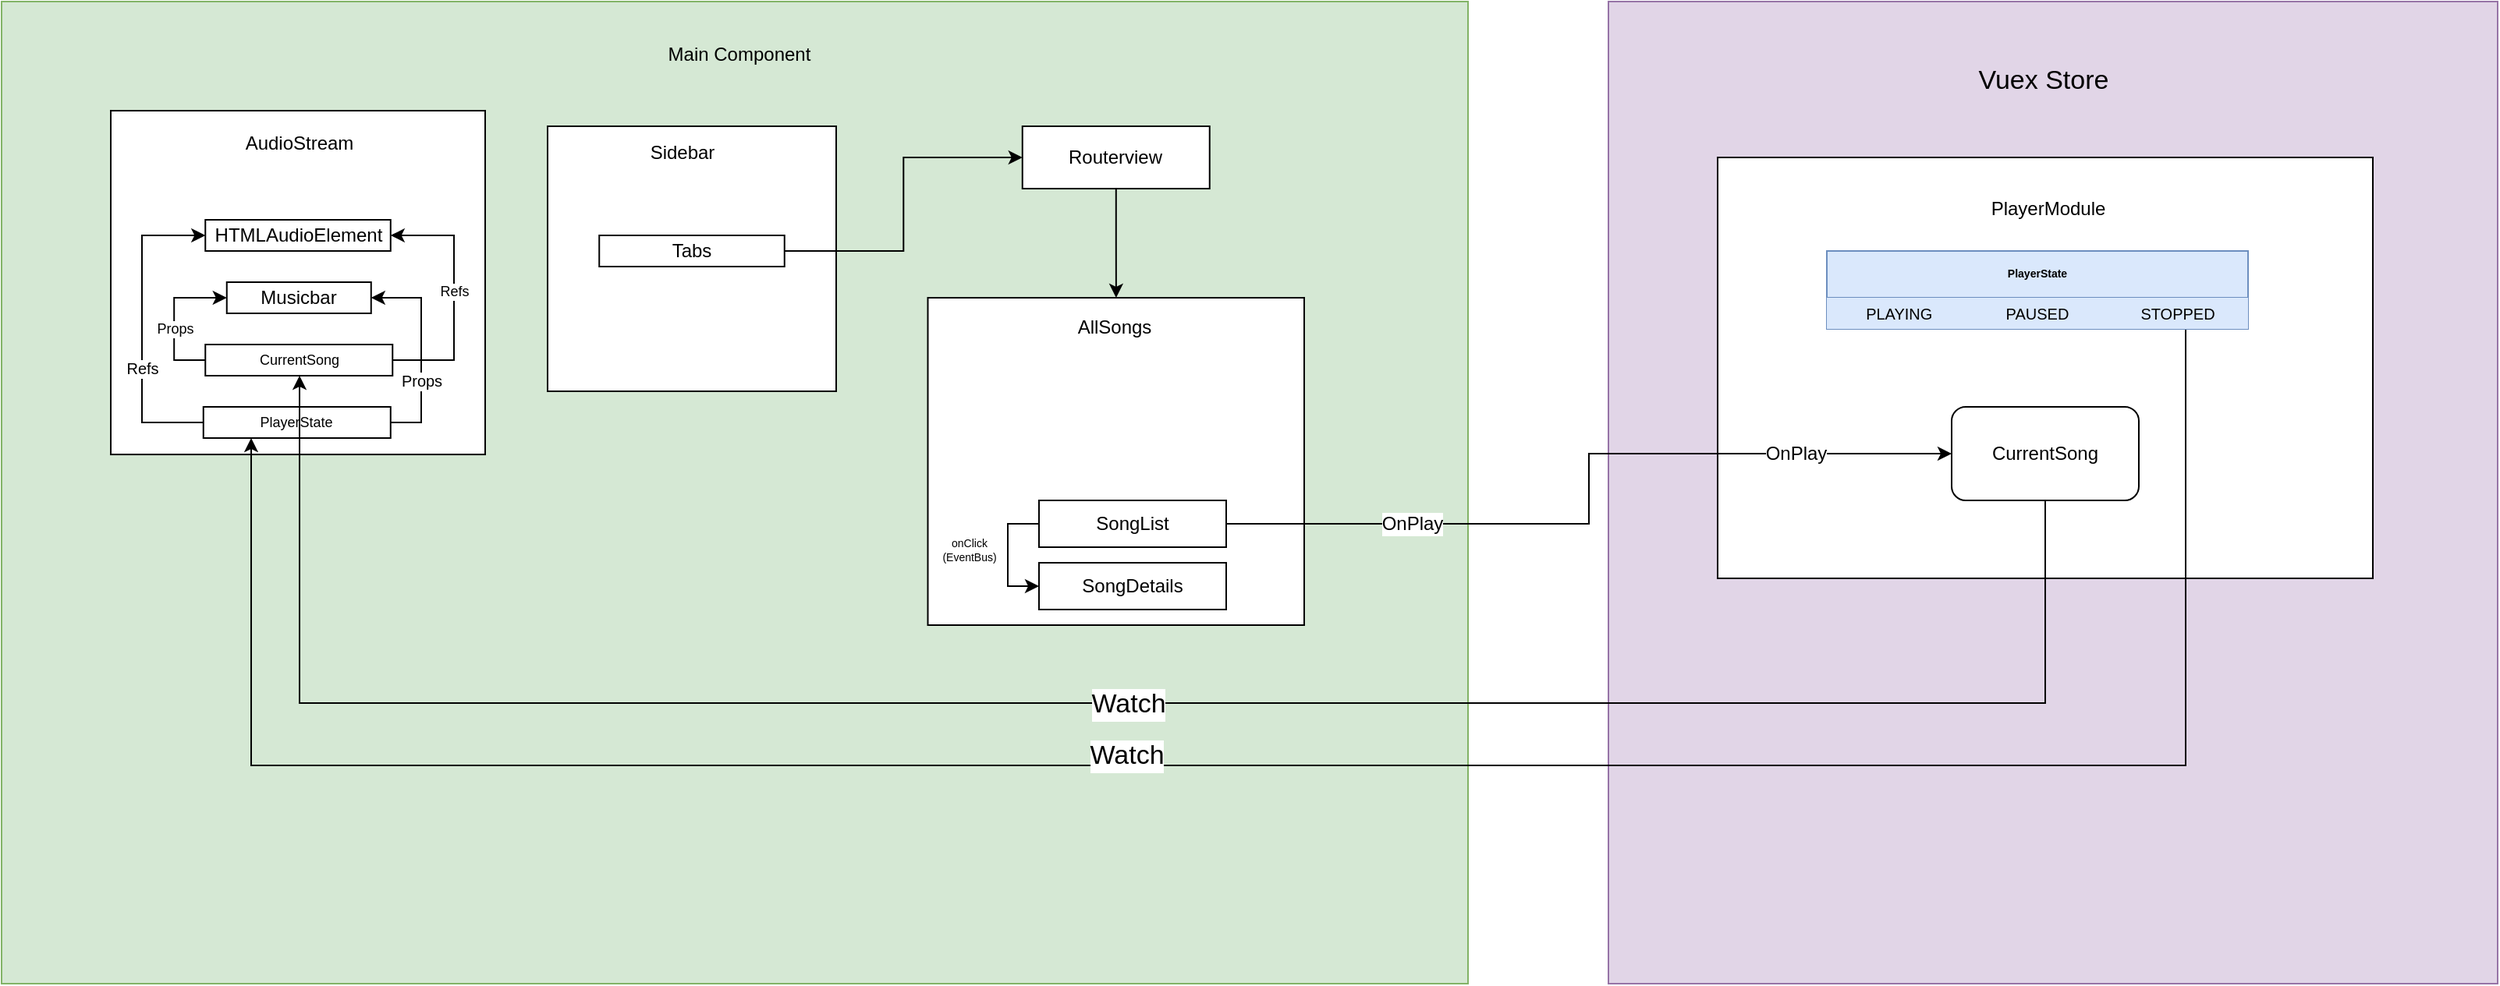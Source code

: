 <mxfile version="14.2.7" type="github">
  <diagram id="kgpKYQtTHZ0yAKxKKP6v" name="Page-1">
    <mxGraphModel dx="2370" dy="1323" grid="1" gridSize="10" guides="1" tooltips="1" connect="1" arrows="1" fold="1" page="1" pageScale="1" pageWidth="850" pageHeight="1100" math="0" shadow="0">
      <root>
        <mxCell id="0" />
        <mxCell id="1" parent="0" />
        <mxCell id="_pVvDDTqTVWBj4t2EdJC-2" value="&lt;div&gt;Main Component&lt;/div&gt;" style="rounded=0;whiteSpace=wrap;html=1;align=start;container=1;movableLabel=1;fillColor=#d5e8d4;strokeColor=#82b366;recursiveResize=0;" vertex="1" parent="1">
          <mxGeometry x="50" y="40" width="940" height="630" as="geometry">
            <mxPoint x="3" y="-281" as="offset" />
          </mxGeometry>
        </mxCell>
        <mxCell id="_pVvDDTqTVWBj4t2EdJC-4" value="AudioStream" style="rounded=0;whiteSpace=wrap;html=1;movableLabel=1;" vertex="1" parent="_pVvDDTqTVWBj4t2EdJC-2">
          <mxGeometry x="70" y="70" width="240" height="220.54" as="geometry">
            <mxPoint x="1" y="-89" as="offset" />
          </mxGeometry>
        </mxCell>
        <mxCell id="_pVvDDTqTVWBj4t2EdJC-5" value="HTMLAudioElement" style="rounded=0;whiteSpace=wrap;html=1;" vertex="1" parent="_pVvDDTqTVWBj4t2EdJC-2">
          <mxGeometry x="130.63" y="140" width="118.75" height="20" as="geometry" />
        </mxCell>
        <mxCell id="_pVvDDTqTVWBj4t2EdJC-6" value="Musicbar" style="rounded=0;whiteSpace=wrap;html=1;" vertex="1" parent="_pVvDDTqTVWBj4t2EdJC-2">
          <mxGeometry x="144.38" y="180" width="92.5" height="20" as="geometry" />
        </mxCell>
        <mxCell id="_pVvDDTqTVWBj4t2EdJC-7" value="Sidebar" style="rounded=0;whiteSpace=wrap;html=1;movableLabel=1;" vertex="1" parent="_pVvDDTqTVWBj4t2EdJC-2">
          <mxGeometry x="350" y="80" width="185" height="170" as="geometry">
            <mxPoint x="-6" y="-68" as="offset" />
          </mxGeometry>
        </mxCell>
        <mxCell id="_pVvDDTqTVWBj4t2EdJC-74" style="edgeStyle=orthogonalEdgeStyle;rounded=0;orthogonalLoop=1;jettySize=auto;html=1;entryX=0;entryY=0.5;entryDx=0;entryDy=0;fontSize=9;" edge="1" parent="_pVvDDTqTVWBj4t2EdJC-2" source="_pVvDDTqTVWBj4t2EdJC-8" target="_pVvDDTqTVWBj4t2EdJC-10">
          <mxGeometry relative="1" as="geometry" />
        </mxCell>
        <mxCell id="_pVvDDTqTVWBj4t2EdJC-8" value="Tabs" style="rounded=0;whiteSpace=wrap;html=1;" vertex="1" parent="_pVvDDTqTVWBj4t2EdJC-2">
          <mxGeometry x="383.12" y="150" width="118.75" height="20" as="geometry" />
        </mxCell>
        <mxCell id="_pVvDDTqTVWBj4t2EdJC-36" value="" style="edgeStyle=orthogonalEdgeStyle;rounded=0;orthogonalLoop=1;jettySize=auto;html=1;" edge="1" parent="_pVvDDTqTVWBj4t2EdJC-2" source="_pVvDDTqTVWBj4t2EdJC-10" target="_pVvDDTqTVWBj4t2EdJC-35">
          <mxGeometry relative="1" as="geometry" />
        </mxCell>
        <mxCell id="_pVvDDTqTVWBj4t2EdJC-10" value="Routerview" style="rounded=0;whiteSpace=wrap;html=1;" vertex="1" parent="_pVvDDTqTVWBj4t2EdJC-2">
          <mxGeometry x="654.38" y="80" width="120" height="40" as="geometry" />
        </mxCell>
        <mxCell id="_pVvDDTqTVWBj4t2EdJC-35" value="AllSongs" style="whiteSpace=wrap;html=1;rounded=0;movableLabel=1;" vertex="1" parent="_pVvDDTqTVWBj4t2EdJC-2">
          <mxGeometry x="593.75" y="190" width="241.25" height="210" as="geometry">
            <mxPoint x="-1" y="-86" as="offset" />
          </mxGeometry>
        </mxCell>
        <mxCell id="_pVvDDTqTVWBj4t2EdJC-39" style="edgeStyle=orthogonalEdgeStyle;rounded=0;orthogonalLoop=1;jettySize=auto;html=1;entryX=0;entryY=0.5;entryDx=0;entryDy=0;exitX=0;exitY=0.5;exitDx=0;exitDy=0;" edge="1" parent="_pVvDDTqTVWBj4t2EdJC-2" source="_pVvDDTqTVWBj4t2EdJC-37" target="_pVvDDTqTVWBj4t2EdJC-38">
          <mxGeometry relative="1" as="geometry" />
        </mxCell>
        <mxCell id="_pVvDDTqTVWBj4t2EdJC-37" value="SongList" style="rounded=0;whiteSpace=wrap;html=1;" vertex="1" parent="_pVvDDTqTVWBj4t2EdJC-2">
          <mxGeometry x="665" y="320" width="120" height="30" as="geometry" />
        </mxCell>
        <mxCell id="_pVvDDTqTVWBj4t2EdJC-38" value="SongDetails" style="rounded=0;whiteSpace=wrap;html=1;" vertex="1" parent="_pVvDDTqTVWBj4t2EdJC-2">
          <mxGeometry x="665" y="360" width="120" height="30" as="geometry" />
        </mxCell>
        <mxCell id="_pVvDDTqTVWBj4t2EdJC-41" value="&lt;font style=&quot;font-size: 7px&quot;&gt;onClick&lt;br style=&quot;font-size: 7px&quot;&gt;(EventBus)&lt;br style=&quot;font-size: 7px&quot;&gt;&lt;/font&gt;" style="text;html=1;strokeColor=none;fillColor=none;align=center;verticalAlign=middle;whiteSpace=wrap;rounded=0;fontSize=7;" vertex="1" parent="_pVvDDTqTVWBj4t2EdJC-2">
          <mxGeometry x="587.13" y="350" width="67.25" height="3" as="geometry" />
        </mxCell>
        <mxCell id="_pVvDDTqTVWBj4t2EdJC-69" style="edgeStyle=orthogonalEdgeStyle;rounded=0;orthogonalLoop=1;jettySize=auto;html=1;entryX=0;entryY=0.5;entryDx=0;entryDy=0;fontSize=9;exitX=0;exitY=0.5;exitDx=0;exitDy=0;" edge="1" parent="_pVvDDTqTVWBj4t2EdJC-2" source="_pVvDDTqTVWBj4t2EdJC-66" target="_pVvDDTqTVWBj4t2EdJC-6">
          <mxGeometry relative="1" as="geometry" />
        </mxCell>
        <mxCell id="_pVvDDTqTVWBj4t2EdJC-71" value="Props" style="edgeLabel;html=1;align=center;verticalAlign=middle;resizable=0;points=[];fontSize=9;" vertex="1" connectable="0" parent="_pVvDDTqTVWBj4t2EdJC-69">
          <mxGeometry x="-0.041" relative="1" as="geometry">
            <mxPoint y="5.03" as="offset" />
          </mxGeometry>
        </mxCell>
        <mxCell id="_pVvDDTqTVWBj4t2EdJC-70" style="edgeStyle=orthogonalEdgeStyle;rounded=0;orthogonalLoop=1;jettySize=auto;html=1;entryX=1;entryY=0.5;entryDx=0;entryDy=0;fontSize=9;exitX=1;exitY=0.5;exitDx=0;exitDy=0;" edge="1" parent="_pVvDDTqTVWBj4t2EdJC-2" source="_pVvDDTqTVWBj4t2EdJC-66" target="_pVvDDTqTVWBj4t2EdJC-5">
          <mxGeometry relative="1" as="geometry">
            <Array as="points">
              <mxPoint x="290" y="230" />
              <mxPoint x="290" y="150" />
            </Array>
          </mxGeometry>
        </mxCell>
        <mxCell id="_pVvDDTqTVWBj4t2EdJC-73" value="Refs" style="edgeLabel;html=1;align=center;verticalAlign=middle;resizable=0;points=[];fontSize=9;" vertex="1" connectable="0" parent="_pVvDDTqTVWBj4t2EdJC-70">
          <mxGeometry x="0.221" relative="1" as="geometry">
            <mxPoint y="14.12" as="offset" />
          </mxGeometry>
        </mxCell>
        <mxCell id="_pVvDDTqTVWBj4t2EdJC-66" value="CurrentSong" style="rounded=0;whiteSpace=wrap;html=1;fontSize=9;" vertex="1" parent="_pVvDDTqTVWBj4t2EdJC-2">
          <mxGeometry x="130.63" y="220" width="120" height="20" as="geometry" />
        </mxCell>
        <mxCell id="_pVvDDTqTVWBj4t2EdJC-78" style="edgeStyle=orthogonalEdgeStyle;rounded=0;orthogonalLoop=1;jettySize=auto;html=1;entryX=0;entryY=0.5;entryDx=0;entryDy=0;fontSize=12;" edge="1" parent="_pVvDDTqTVWBj4t2EdJC-2" source="_pVvDDTqTVWBj4t2EdJC-76" target="_pVvDDTqTVWBj4t2EdJC-5">
          <mxGeometry relative="1" as="geometry">
            <Array as="points">
              <mxPoint x="90" y="270" />
              <mxPoint x="90" y="150" />
            </Array>
          </mxGeometry>
        </mxCell>
        <mxCell id="_pVvDDTqTVWBj4t2EdJC-81" value="Refs" style="edgeLabel;html=1;align=center;verticalAlign=middle;resizable=0;points=[];fontSize=10;" vertex="1" connectable="0" parent="_pVvDDTqTVWBj4t2EdJC-78">
          <mxGeometry x="-0.076" relative="1" as="geometry">
            <mxPoint y="18" as="offset" />
          </mxGeometry>
        </mxCell>
        <mxCell id="_pVvDDTqTVWBj4t2EdJC-79" style="edgeStyle=orthogonalEdgeStyle;rounded=0;orthogonalLoop=1;jettySize=auto;html=1;entryX=1;entryY=0.5;entryDx=0;entryDy=0;fontSize=12;" edge="1" parent="_pVvDDTqTVWBj4t2EdJC-2" source="_pVvDDTqTVWBj4t2EdJC-76" target="_pVvDDTqTVWBj4t2EdJC-6">
          <mxGeometry relative="1" as="geometry">
            <Array as="points">
              <mxPoint x="269" y="270" />
              <mxPoint x="269" y="190" />
            </Array>
          </mxGeometry>
        </mxCell>
        <mxCell id="_pVvDDTqTVWBj4t2EdJC-80" value="Props" style="edgeLabel;html=1;align=center;verticalAlign=middle;resizable=0;points=[];fontSize=10;" vertex="1" connectable="0" parent="_pVvDDTqTVWBj4t2EdJC-79">
          <mxGeometry x="-0.284" relative="1" as="geometry">
            <mxPoint as="offset" />
          </mxGeometry>
        </mxCell>
        <mxCell id="_pVvDDTqTVWBj4t2EdJC-76" value="PlayerState" style="rounded=0;whiteSpace=wrap;html=1;fontSize=9;" vertex="1" parent="_pVvDDTqTVWBj4t2EdJC-2">
          <mxGeometry x="129.38" y="260" width="120" height="20" as="geometry" />
        </mxCell>
        <mxCell id="_pVvDDTqTVWBj4t2EdJC-42" value="&lt;font style=&quot;font-size: 17px&quot;&gt;Vuex Store&lt;/font&gt;" style="rounded=0;whiteSpace=wrap;html=1;fontSize=7;movableLabel=1;fillColor=#e1d5e7;strokeColor=#9673a6;" vertex="1" parent="1">
          <mxGeometry x="1080" y="40" width="570" height="630" as="geometry">
            <mxPoint x="-6" y="-264" as="offset" />
          </mxGeometry>
        </mxCell>
        <mxCell id="_pVvDDTqTVWBj4t2EdJC-43" value="&lt;font style=&quot;font-size: 12px&quot;&gt;PlayerModule&lt;/font&gt;" style="rounded=0;whiteSpace=wrap;html=1;fontSize=7;movableLabel=1;" vertex="1" parent="1">
          <mxGeometry x="1150" y="140" width="420" height="270" as="geometry">
            <mxPoint x="2" y="-102" as="offset" />
          </mxGeometry>
        </mxCell>
        <mxCell id="_pVvDDTqTVWBj4t2EdJC-82" style="edgeStyle=orthogonalEdgeStyle;rounded=0;orthogonalLoop=1;jettySize=auto;html=1;fontSize=10;" edge="1" parent="1" source="_pVvDDTqTVWBj4t2EdJC-45">
          <mxGeometry relative="1" as="geometry">
            <mxPoint x="210" y="320" as="targetPoint" />
            <Array as="points">
              <mxPoint x="1450" y="530" />
              <mxPoint x="210" y="530" />
              <mxPoint x="210" y="320" />
            </Array>
          </mxGeometry>
        </mxCell>
        <mxCell id="_pVvDDTqTVWBj4t2EdJC-84" value="&lt;font style=&quot;font-size: 17px;&quot;&gt;Watch&lt;/font&gt;" style="edgeLabel;html=1;align=center;verticalAlign=middle;resizable=0;points=[];fontSize=17;" vertex="1" connectable="0" parent="_pVvDDTqTVWBj4t2EdJC-82">
          <mxGeometry x="0.109" y="-6" relative="1" as="geometry">
            <mxPoint as="offset" />
          </mxGeometry>
        </mxCell>
        <mxCell id="_pVvDDTqTVWBj4t2EdJC-45" value="PlayerState" style="shape=table;html=1;whiteSpace=wrap;startSize=30;container=1;collapsible=0;childLayout=tableLayout;fontStyle=1;align=center;fontSize=7;fillColor=#dae8fc;strokeColor=#6c8ebf;" vertex="1" parent="1">
          <mxGeometry x="1220" y="200" width="270" height="50" as="geometry" />
        </mxCell>
        <mxCell id="_pVvDDTqTVWBj4t2EdJC-54" value="" style="shape=partialRectangle;html=1;whiteSpace=wrap;collapsible=0;dropTarget=0;pointerEvents=0;fillColor=#dae8fc;top=0;left=0;bottom=0;right=0;points=[[0,0.5],[1,0.5]];portConstraint=eastwest;strokeColor=#6c8ebf;" vertex="1" parent="_pVvDDTqTVWBj4t2EdJC-45">
          <mxGeometry y="30" width="270" height="20" as="geometry" />
        </mxCell>
        <mxCell id="_pVvDDTqTVWBj4t2EdJC-55" value="&lt;font style=&quot;font-size: 10px&quot;&gt;&amp;nbsp;PLAYING&lt;/font&gt;" style="shape=partialRectangle;html=1;whiteSpace=wrap;connectable=0;fillColor=none;top=0;left=0;bottom=0;right=0;overflow=hidden;" vertex="1" parent="_pVvDDTqTVWBj4t2EdJC-54">
          <mxGeometry width="90" height="20" as="geometry" />
        </mxCell>
        <mxCell id="_pVvDDTqTVWBj4t2EdJC-56" value="&lt;font style=&quot;font-size: 10px&quot;&gt;PAUSED&lt;/font&gt;" style="shape=partialRectangle;html=1;whiteSpace=wrap;connectable=0;fillColor=none;top=0;left=0;bottom=0;right=0;overflow=hidden;" vertex="1" parent="_pVvDDTqTVWBj4t2EdJC-54">
          <mxGeometry x="90" width="90" height="20" as="geometry" />
        </mxCell>
        <mxCell id="_pVvDDTqTVWBj4t2EdJC-57" value="&lt;font style=&quot;font-size: 10px&quot;&gt;STOPPED&lt;/font&gt;" style="shape=partialRectangle;html=1;whiteSpace=wrap;connectable=0;fillColor=none;top=0;left=0;bottom=0;right=0;overflow=hidden;" vertex="1" parent="_pVvDDTqTVWBj4t2EdJC-54">
          <mxGeometry x="180" width="90" height="20" as="geometry" />
        </mxCell>
        <mxCell id="_pVvDDTqTVWBj4t2EdJC-63" style="edgeStyle=orthogonalEdgeStyle;rounded=0;orthogonalLoop=1;jettySize=auto;html=1;fontSize=12;entryX=0.5;entryY=1;entryDx=0;entryDy=0;" edge="1" parent="1" source="_pVvDDTqTVWBj4t2EdJC-60" target="_pVvDDTqTVWBj4t2EdJC-66">
          <mxGeometry relative="1" as="geometry">
            <mxPoint x="161" y="310" as="targetPoint" />
            <Array as="points">
              <mxPoint x="1360" y="490" />
              <mxPoint x="241" y="490" />
              <mxPoint x="241" y="280" />
            </Array>
          </mxGeometry>
        </mxCell>
        <mxCell id="_pVvDDTqTVWBj4t2EdJC-65" value="&lt;font style=&quot;font-size: 17px&quot;&gt;Watch&lt;/font&gt;" style="edgeLabel;html=1;align=center;verticalAlign=middle;resizable=0;points=[];fontSize=12;" vertex="1" connectable="0" parent="_pVvDDTqTVWBj4t2EdJC-63">
          <mxGeometry x="0.006" y="1" relative="1" as="geometry">
            <mxPoint x="16" as="offset" />
          </mxGeometry>
        </mxCell>
        <mxCell id="_pVvDDTqTVWBj4t2EdJC-60" value="&lt;font style=&quot;font-size: 12px&quot;&gt;CurrentSong&lt;/font&gt;" style="rounded=1;whiteSpace=wrap;html=1;fontSize=7;" vertex="1" parent="1">
          <mxGeometry x="1300" y="300" width="120" height="60" as="geometry" />
        </mxCell>
        <mxCell id="_pVvDDTqTVWBj4t2EdJC-61" style="edgeStyle=orthogonalEdgeStyle;rounded=0;orthogonalLoop=1;jettySize=auto;html=1;fontSize=9;" edge="1" parent="1" source="_pVvDDTqTVWBj4t2EdJC-37" target="_pVvDDTqTVWBj4t2EdJC-60">
          <mxGeometry relative="1" as="geometry" />
        </mxCell>
        <mxCell id="_pVvDDTqTVWBj4t2EdJC-75" value="OnPlay" style="edgeLabel;html=1;align=center;verticalAlign=middle;resizable=0;points=[];fontSize=12;" vertex="1" connectable="0" parent="_pVvDDTqTVWBj4t2EdJC-61">
          <mxGeometry x="-0.495" relative="1" as="geometry">
            <mxPoint x="-10.57" as="offset" />
          </mxGeometry>
        </mxCell>
        <mxCell id="_pVvDDTqTVWBj4t2EdJC-85" value="OnPlay" style="edgeLabel;html=1;align=center;verticalAlign=middle;resizable=0;points=[];fontSize=12;" vertex="1" connectable="0" parent="1">
          <mxGeometry x="1200.0" y="330" as="geometry" />
        </mxCell>
      </root>
    </mxGraphModel>
  </diagram>
</mxfile>
